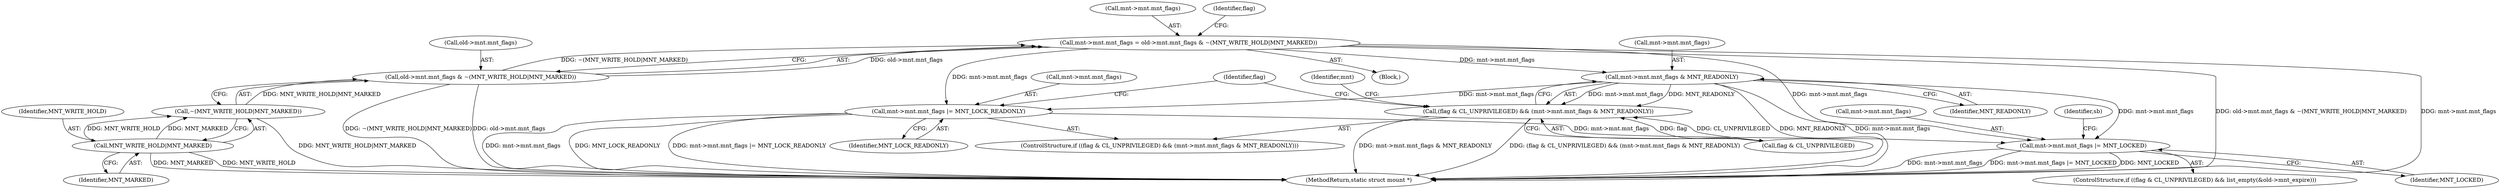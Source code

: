 digraph "1_linux_9566d6742852c527bf5af38af5cbb878dad75705@del" {
"1000191" [label="(Call,mnt->mnt.mnt_flags & MNT_READONLY)"];
"1000170" [label="(Call,mnt->mnt.mnt_flags = old->mnt.mnt_flags & ~(MNT_WRITE_HOLD|MNT_MARKED))"];
"1000176" [label="(Call,old->mnt.mnt_flags & ~(MNT_WRITE_HOLD|MNT_MARKED))"];
"1000182" [label="(Call,~(MNT_WRITE_HOLD|MNT_MARKED))"];
"1000183" [label="(Call,MNT_WRITE_HOLD|MNT_MARKED)"];
"1000187" [label="(Call,(flag & CL_UNPRIVILEGED) && (mnt->mnt.mnt_flags & MNT_READONLY))"];
"1000198" [label="(Call,mnt->mnt.mnt_flags |= MNT_LOCK_READONLY)"];
"1000215" [label="(Call,mnt->mnt.mnt_flags |= MNT_LOCKED)"];
"1000185" [label="(Identifier,MNT_MARKED)"];
"1000187" [label="(Call,(flag & CL_UNPRIVILEGED) && (mnt->mnt.mnt_flags & MNT_READONLY))"];
"1000197" [label="(Identifier,MNT_READONLY)"];
"1000199" [label="(Call,mnt->mnt.mnt_flags)"];
"1000198" [label="(Call,mnt->mnt.mnt_flags |= MNT_LOCK_READONLY)"];
"1000204" [label="(Identifier,MNT_LOCK_READONLY)"];
"1000171" [label="(Call,mnt->mnt.mnt_flags)"];
"1000184" [label="(Identifier,MNT_WRITE_HOLD)"];
"1000216" [label="(Call,mnt->mnt.mnt_flags)"];
"1000192" [label="(Call,mnt->mnt.mnt_flags)"];
"1000176" [label="(Call,old->mnt.mnt_flags & ~(MNT_WRITE_HOLD|MNT_MARKED))"];
"1000208" [label="(Identifier,flag)"];
"1000189" [label="(Identifier,flag)"];
"1000182" [label="(Call,~(MNT_WRITE_HOLD|MNT_MARKED))"];
"1000188" [label="(Call,flag & CL_UNPRIVILEGED)"];
"1000183" [label="(Call,MNT_WRITE_HOLD|MNT_MARKED)"];
"1000205" [label="(ControlStructure,if ((flag & CL_UNPRIVILEGED) && list_empty(&old->mnt_expire)))"];
"1000170" [label="(Call,mnt->mnt.mnt_flags = old->mnt.mnt_flags & ~(MNT_WRITE_HOLD|MNT_MARKED))"];
"1000191" [label="(Call,mnt->mnt.mnt_flags & MNT_READONLY)"];
"1000108" [label="(Block,)"];
"1000374" [label="(MethodReturn,static struct mount *)"];
"1000177" [label="(Call,old->mnt.mnt_flags)"];
"1000225" [label="(Identifier,sb)"];
"1000186" [label="(ControlStructure,if ((flag & CL_UNPRIVILEGED) && (mnt->mnt.mnt_flags & MNT_READONLY)))"];
"1000215" [label="(Call,mnt->mnt.mnt_flags |= MNT_LOCKED)"];
"1000201" [label="(Identifier,mnt)"];
"1000221" [label="(Identifier,MNT_LOCKED)"];
"1000191" -> "1000187"  [label="AST: "];
"1000191" -> "1000197"  [label="CFG: "];
"1000192" -> "1000191"  [label="AST: "];
"1000197" -> "1000191"  [label="AST: "];
"1000187" -> "1000191"  [label="CFG: "];
"1000191" -> "1000374"  [label="DDG: MNT_READONLY"];
"1000191" -> "1000374"  [label="DDG: mnt->mnt.mnt_flags"];
"1000191" -> "1000187"  [label="DDG: mnt->mnt.mnt_flags"];
"1000191" -> "1000187"  [label="DDG: MNT_READONLY"];
"1000170" -> "1000191"  [label="DDG: mnt->mnt.mnt_flags"];
"1000191" -> "1000198"  [label="DDG: mnt->mnt.mnt_flags"];
"1000191" -> "1000215"  [label="DDG: mnt->mnt.mnt_flags"];
"1000170" -> "1000108"  [label="AST: "];
"1000170" -> "1000176"  [label="CFG: "];
"1000171" -> "1000170"  [label="AST: "];
"1000176" -> "1000170"  [label="AST: "];
"1000189" -> "1000170"  [label="CFG: "];
"1000170" -> "1000374"  [label="DDG: old->mnt.mnt_flags & ~(MNT_WRITE_HOLD|MNT_MARKED)"];
"1000170" -> "1000374"  [label="DDG: mnt->mnt.mnt_flags"];
"1000176" -> "1000170"  [label="DDG: old->mnt.mnt_flags"];
"1000176" -> "1000170"  [label="DDG: ~(MNT_WRITE_HOLD|MNT_MARKED)"];
"1000170" -> "1000198"  [label="DDG: mnt->mnt.mnt_flags"];
"1000170" -> "1000215"  [label="DDG: mnt->mnt.mnt_flags"];
"1000176" -> "1000182"  [label="CFG: "];
"1000177" -> "1000176"  [label="AST: "];
"1000182" -> "1000176"  [label="AST: "];
"1000176" -> "1000374"  [label="DDG: ~(MNT_WRITE_HOLD|MNT_MARKED)"];
"1000176" -> "1000374"  [label="DDG: old->mnt.mnt_flags"];
"1000182" -> "1000176"  [label="DDG: MNT_WRITE_HOLD|MNT_MARKED"];
"1000182" -> "1000183"  [label="CFG: "];
"1000183" -> "1000182"  [label="AST: "];
"1000182" -> "1000374"  [label="DDG: MNT_WRITE_HOLD|MNT_MARKED"];
"1000183" -> "1000182"  [label="DDG: MNT_WRITE_HOLD"];
"1000183" -> "1000182"  [label="DDG: MNT_MARKED"];
"1000183" -> "1000185"  [label="CFG: "];
"1000184" -> "1000183"  [label="AST: "];
"1000185" -> "1000183"  [label="AST: "];
"1000183" -> "1000374"  [label="DDG: MNT_MARKED"];
"1000183" -> "1000374"  [label="DDG: MNT_WRITE_HOLD"];
"1000187" -> "1000186"  [label="AST: "];
"1000187" -> "1000188"  [label="CFG: "];
"1000188" -> "1000187"  [label="AST: "];
"1000201" -> "1000187"  [label="CFG: "];
"1000208" -> "1000187"  [label="CFG: "];
"1000187" -> "1000374"  [label="DDG: (flag & CL_UNPRIVILEGED) && (mnt->mnt.mnt_flags & MNT_READONLY)"];
"1000187" -> "1000374"  [label="DDG: mnt->mnt.mnt_flags & MNT_READONLY"];
"1000188" -> "1000187"  [label="DDG: flag"];
"1000188" -> "1000187"  [label="DDG: CL_UNPRIVILEGED"];
"1000198" -> "1000186"  [label="AST: "];
"1000198" -> "1000204"  [label="CFG: "];
"1000199" -> "1000198"  [label="AST: "];
"1000204" -> "1000198"  [label="AST: "];
"1000208" -> "1000198"  [label="CFG: "];
"1000198" -> "1000374"  [label="DDG: mnt->mnt.mnt_flags"];
"1000198" -> "1000374"  [label="DDG: MNT_LOCK_READONLY"];
"1000198" -> "1000374"  [label="DDG: mnt->mnt.mnt_flags |= MNT_LOCK_READONLY"];
"1000198" -> "1000215"  [label="DDG: mnt->mnt.mnt_flags"];
"1000215" -> "1000205"  [label="AST: "];
"1000215" -> "1000221"  [label="CFG: "];
"1000216" -> "1000215"  [label="AST: "];
"1000221" -> "1000215"  [label="AST: "];
"1000225" -> "1000215"  [label="CFG: "];
"1000215" -> "1000374"  [label="DDG: MNT_LOCKED"];
"1000215" -> "1000374"  [label="DDG: mnt->mnt.mnt_flags"];
"1000215" -> "1000374"  [label="DDG: mnt->mnt.mnt_flags |= MNT_LOCKED"];
}

